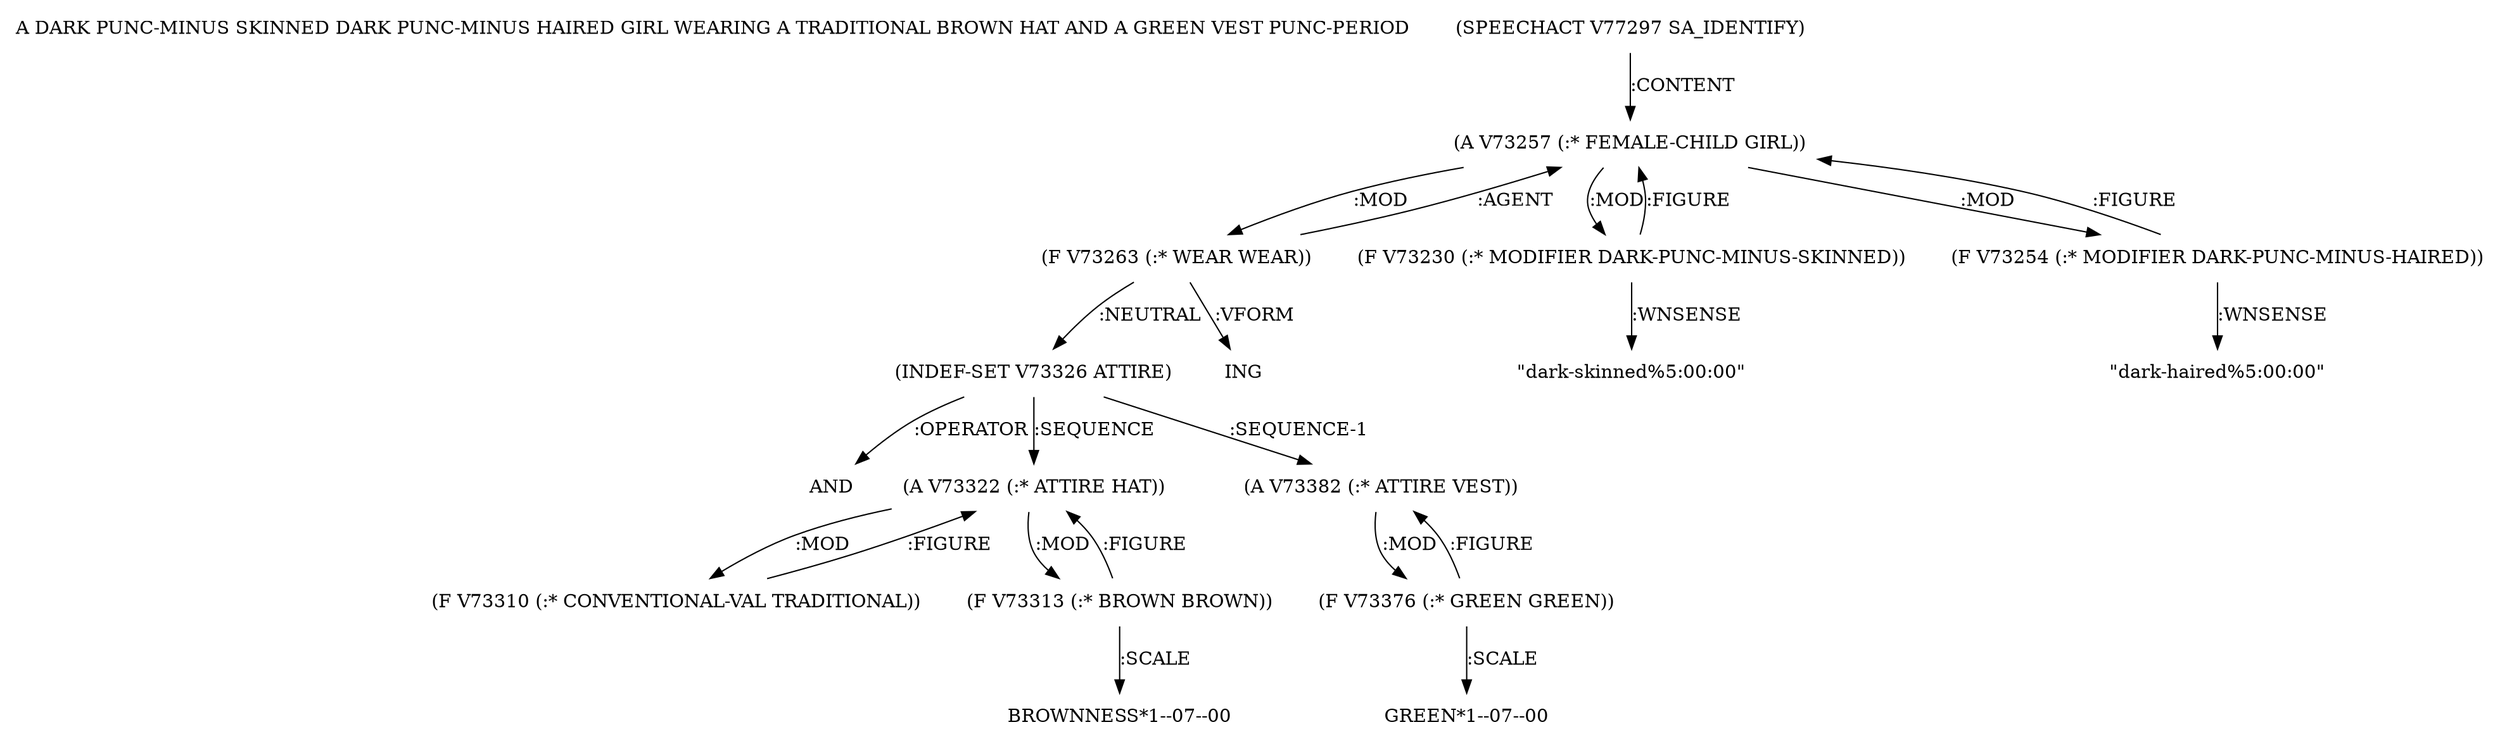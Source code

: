 digraph Terms {
  node [shape=none]
  "A DARK PUNC-MINUS SKINNED DARK PUNC-MINUS HAIRED GIRL WEARING A TRADITIONAL BROWN HAT AND A GREEN VEST PUNC-PERIOD"
  "V77297" [label="(SPEECHACT V77297 SA_IDENTIFY)"]
  "V77297" -> "V73257" [label=":CONTENT"]
  "V73257" [label="(A V73257 (:* FEMALE-CHILD GIRL))"]
  "V73257" -> "V73263" [label=":MOD"]
  "V73257" -> "V73230" [label=":MOD"]
  "V73257" -> "V73254" [label=":MOD"]
  "V73230" [label="(F V73230 (:* MODIFIER DARK-PUNC-MINUS-SKINNED))"]
  "V73230" -> "V73257" [label=":FIGURE"]
  "V73230" -> "NT83369" [label=":WNSENSE"]
  "NT83369" [label="\"dark-skinned%5:00:00\""]
  "V73254" [label="(F V73254 (:* MODIFIER DARK-PUNC-MINUS-HAIRED))"]
  "V73254" -> "V73257" [label=":FIGURE"]
  "V73254" -> "NT83370" [label=":WNSENSE"]
  "NT83370" [label="\"dark-haired%5:00:00\""]
  "V73263" [label="(F V73263 (:* WEAR WEAR))"]
  "V73263" -> "V73257" [label=":AGENT"]
  "V73263" -> "V73326" [label=":NEUTRAL"]
  "V73263" -> "NT83371" [label=":VFORM"]
  "NT83371" [label="ING"]
  "V73326" [label="(INDEF-SET V73326 ATTIRE)"]
  "V73326" -> "NT83372" [label=":OPERATOR"]
  "NT83372" [label="AND"]
  "V73326" -> "V73322" [label=":SEQUENCE"]
  "V73326" -> "V73382" [label=":SEQUENCE-1"]
  "V73322" [label="(A V73322 (:* ATTIRE HAT))"]
  "V73322" -> "V73310" [label=":MOD"]
  "V73322" -> "V73313" [label=":MOD"]
  "V73310" [label="(F V73310 (:* CONVENTIONAL-VAL TRADITIONAL))"]
  "V73310" -> "V73322" [label=":FIGURE"]
  "V73313" [label="(F V73313 (:* BROWN BROWN))"]
  "V73313" -> "V73322" [label=":FIGURE"]
  "V73313" -> "NT83373" [label=":SCALE"]
  "NT83373" [label="BROWNNESS*1--07--00"]
  "V73382" [label="(A V73382 (:* ATTIRE VEST))"]
  "V73382" -> "V73376" [label=":MOD"]
  "V73376" [label="(F V73376 (:* GREEN GREEN))"]
  "V73376" -> "V73382" [label=":FIGURE"]
  "V73376" -> "NT83374" [label=":SCALE"]
  "NT83374" [label="GREEN*1--07--00"]
}
